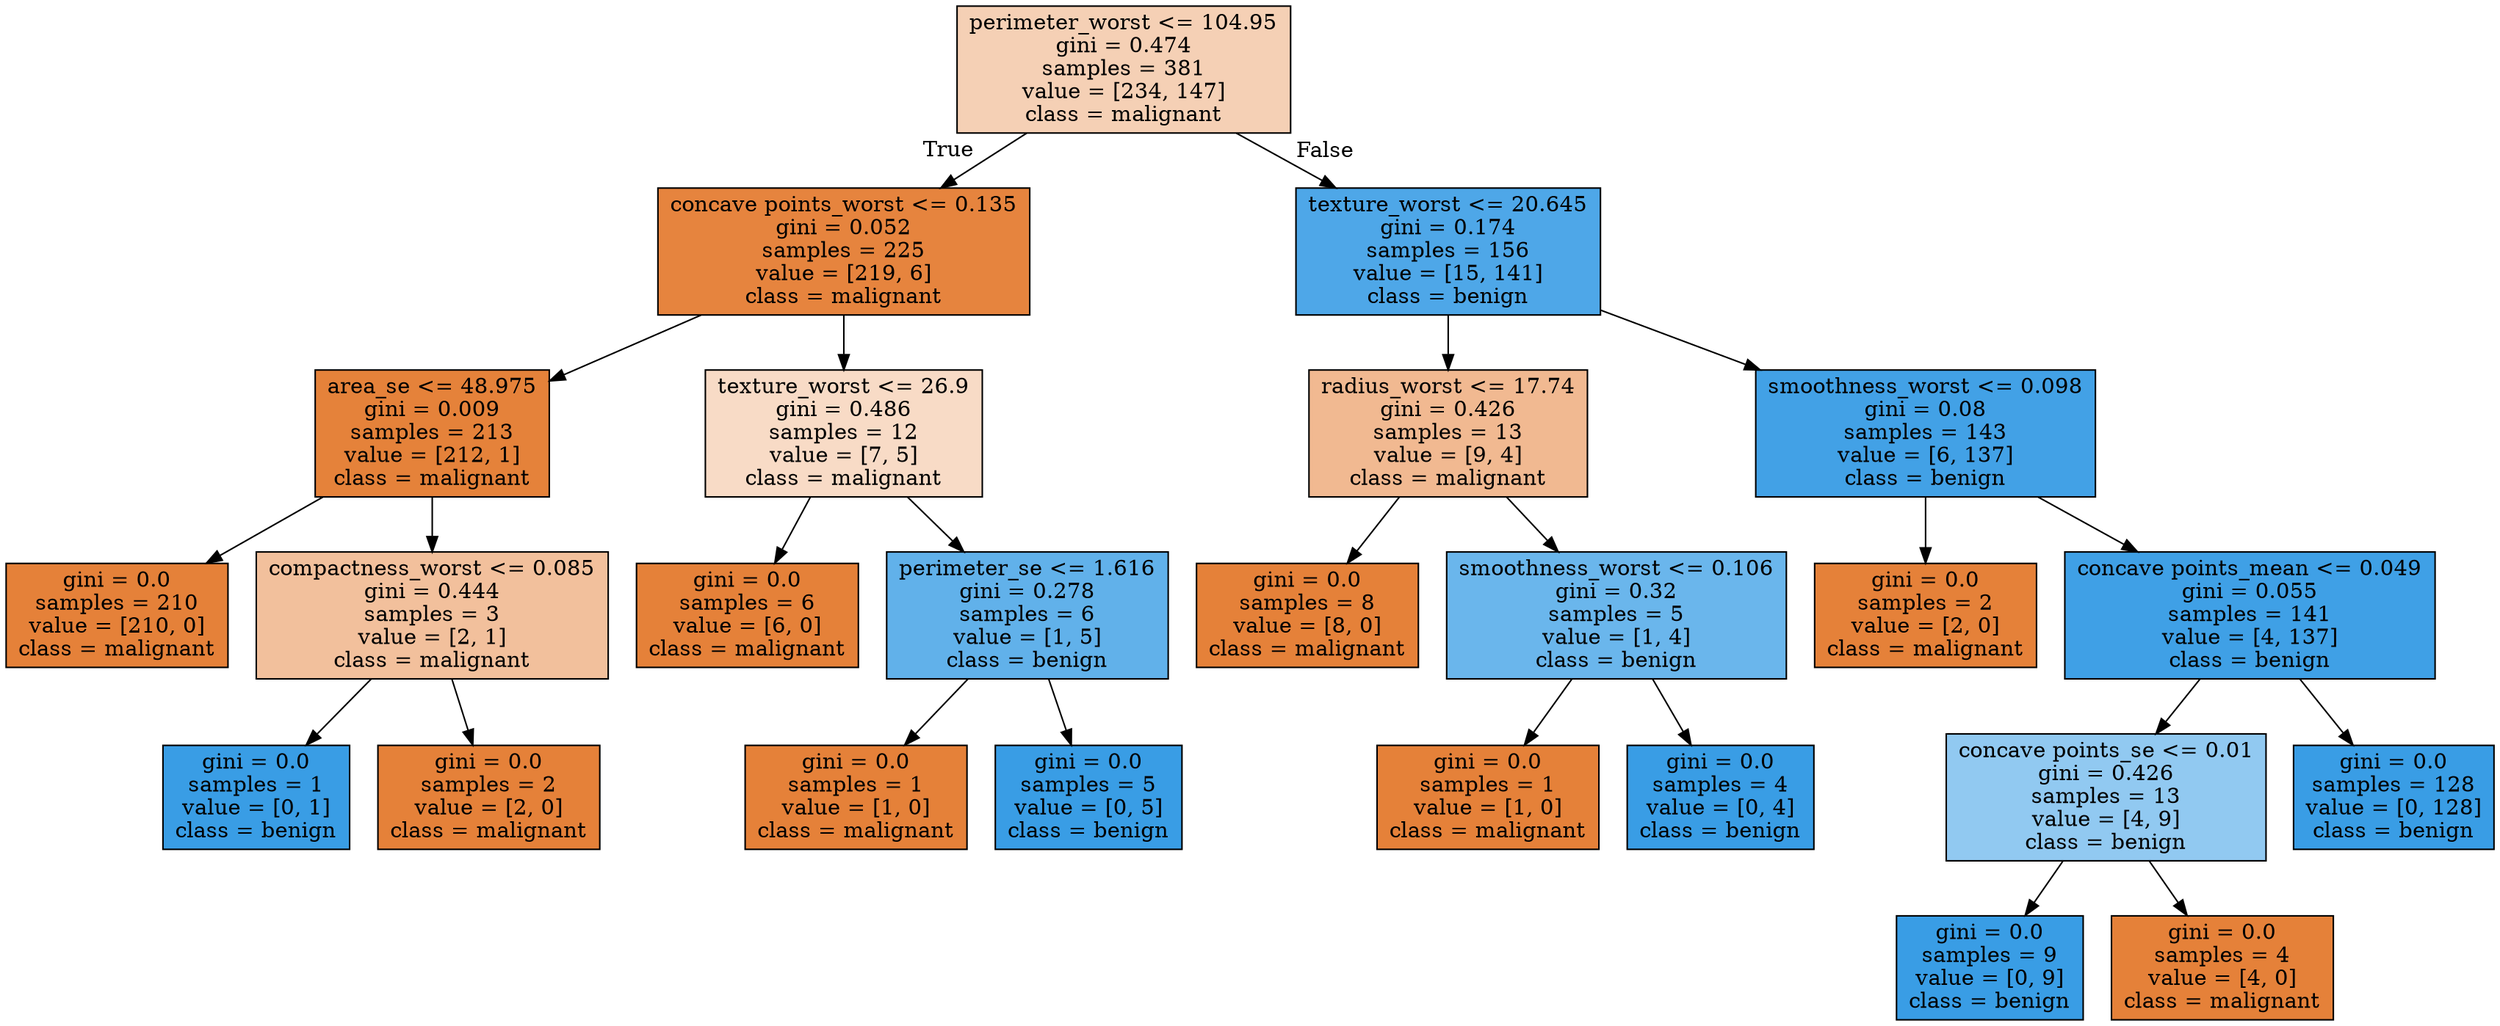 digraph Tree {
node [shape=box, style="filled", color="black"] ;
0 [label="perimeter_worst <= 104.95\ngini = 0.474\nsamples = 381\nvalue = [234, 147]\nclass = malignant", fillcolor="#f5d0b5"] ;
1 [label="concave points_worst <= 0.135\ngini = 0.052\nsamples = 225\nvalue = [219, 6]\nclass = malignant", fillcolor="#e6843e"] ;
0 -> 1 [labeldistance=2.5, labelangle=45, headlabel="True"] ;
2 [label="area_se <= 48.975\ngini = 0.009\nsamples = 213\nvalue = [212, 1]\nclass = malignant", fillcolor="#e5823a"] ;
1 -> 2 ;
3 [label="gini = 0.0\nsamples = 210\nvalue = [210, 0]\nclass = malignant", fillcolor="#e58139"] ;
2 -> 3 ;
4 [label="compactness_worst <= 0.085\ngini = 0.444\nsamples = 3\nvalue = [2, 1]\nclass = malignant", fillcolor="#f2c09c"] ;
2 -> 4 ;
5 [label="gini = 0.0\nsamples = 1\nvalue = [0, 1]\nclass = benign", fillcolor="#399de5"] ;
4 -> 5 ;
6 [label="gini = 0.0\nsamples = 2\nvalue = [2, 0]\nclass = malignant", fillcolor="#e58139"] ;
4 -> 6 ;
7 [label="texture_worst <= 26.9\ngini = 0.486\nsamples = 12\nvalue = [7, 5]\nclass = malignant", fillcolor="#f8dbc6"] ;
1 -> 7 ;
8 [label="gini = 0.0\nsamples = 6\nvalue = [6, 0]\nclass = malignant", fillcolor="#e58139"] ;
7 -> 8 ;
9 [label="perimeter_se <= 1.616\ngini = 0.278\nsamples = 6\nvalue = [1, 5]\nclass = benign", fillcolor="#61b1ea"] ;
7 -> 9 ;
10 [label="gini = 0.0\nsamples = 1\nvalue = [1, 0]\nclass = malignant", fillcolor="#e58139"] ;
9 -> 10 ;
11 [label="gini = 0.0\nsamples = 5\nvalue = [0, 5]\nclass = benign", fillcolor="#399de5"] ;
9 -> 11 ;
12 [label="texture_worst <= 20.645\ngini = 0.174\nsamples = 156\nvalue = [15, 141]\nclass = benign", fillcolor="#4ea7e8"] ;
0 -> 12 [labeldistance=2.5, labelangle=-45, headlabel="False"] ;
13 [label="radius_worst <= 17.74\ngini = 0.426\nsamples = 13\nvalue = [9, 4]\nclass = malignant", fillcolor="#f1b991"] ;
12 -> 13 ;
14 [label="gini = 0.0\nsamples = 8\nvalue = [8, 0]\nclass = malignant", fillcolor="#e58139"] ;
13 -> 14 ;
15 [label="smoothness_worst <= 0.106\ngini = 0.32\nsamples = 5\nvalue = [1, 4]\nclass = benign", fillcolor="#6ab6ec"] ;
13 -> 15 ;
16 [label="gini = 0.0\nsamples = 1\nvalue = [1, 0]\nclass = malignant", fillcolor="#e58139"] ;
15 -> 16 ;
17 [label="gini = 0.0\nsamples = 4\nvalue = [0, 4]\nclass = benign", fillcolor="#399de5"] ;
15 -> 17 ;
18 [label="smoothness_worst <= 0.098\ngini = 0.08\nsamples = 143\nvalue = [6, 137]\nclass = benign", fillcolor="#42a1e6"] ;
12 -> 18 ;
19 [label="gini = 0.0\nsamples = 2\nvalue = [2, 0]\nclass = malignant", fillcolor="#e58139"] ;
18 -> 19 ;
20 [label="concave points_mean <= 0.049\ngini = 0.055\nsamples = 141\nvalue = [4, 137]\nclass = benign", fillcolor="#3fa0e6"] ;
18 -> 20 ;
21 [label="concave points_se <= 0.01\ngini = 0.426\nsamples = 13\nvalue = [4, 9]\nclass = benign", fillcolor="#91c9f1"] ;
20 -> 21 ;
22 [label="gini = 0.0\nsamples = 9\nvalue = [0, 9]\nclass = benign", fillcolor="#399de5"] ;
21 -> 22 ;
23 [label="gini = 0.0\nsamples = 4\nvalue = [4, 0]\nclass = malignant", fillcolor="#e58139"] ;
21 -> 23 ;
24 [label="gini = 0.0\nsamples = 128\nvalue = [0, 128]\nclass = benign", fillcolor="#399de5"] ;
20 -> 24 ;
}